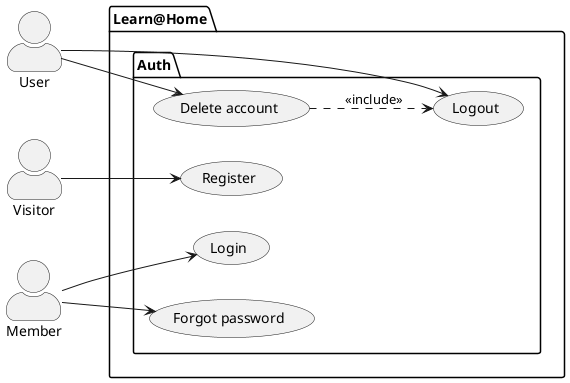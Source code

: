 @startuml Authentication

skinparam actorStyle awesome
left to right direction

actor "Visitor" as visitor
actor "Member"as member
actor "User" as user

package Learn@Home {
    package Auth {
        usecase "Login" as login
        usecase "Register" as register
        usecase "Forgot password" as forgot_password
        usecase "Logout" as logout
        usecase "Delete account" as delete_account
    }
}

visitor --> register
member  --> login
member  --> forgot_password
user    --> logout
user    --> delete_account

delete_account ..> logout : <<include>>

@enduml